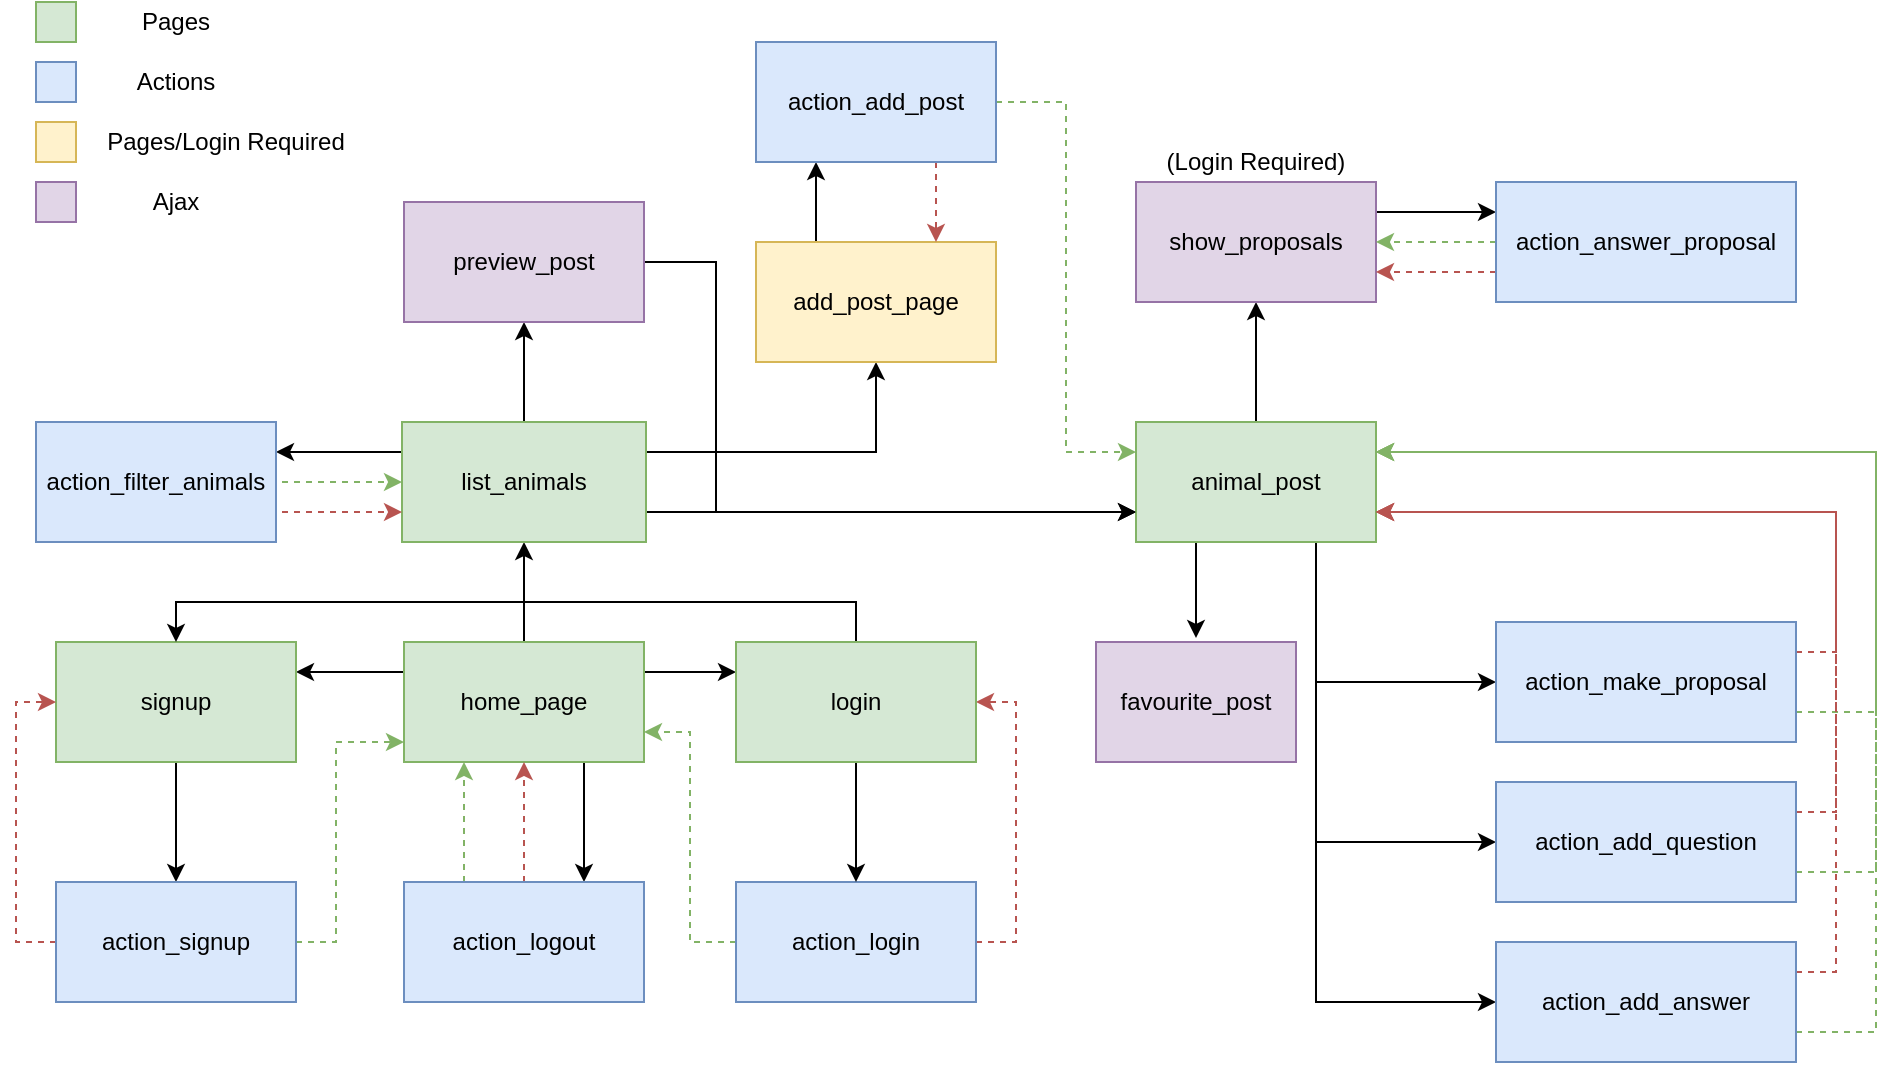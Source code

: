 <mxfile version="13.10.4" type="device"><diagram id="YFT_qSiB2kMt1HVB6Zt0" name="Page-1"><mxGraphModel dx="1422" dy="763" grid="1" gridSize="10" guides="1" tooltips="1" connect="1" arrows="1" fold="1" page="1" pageScale="1" pageWidth="827" pageHeight="1169" math="0" shadow="0"><root><mxCell id="0"/><mxCell id="1" parent="0"/><mxCell id="7VbJM1r4_z_jr_okdKqC-8" style="edgeStyle=orthogonalEdgeStyle;rounded=0;orthogonalLoop=1;jettySize=auto;html=1;exitX=0;exitY=0.25;exitDx=0;exitDy=0;entryX=1;entryY=0.25;entryDx=0;entryDy=0;" parent="1" source="7VbJM1r4_z_jr_okdKqC-1" target="7VbJM1r4_z_jr_okdKqC-2" edge="1"><mxGeometry relative="1" as="geometry"/></mxCell><mxCell id="jqRvhwwpTAMyasY6WVKT-3" style="edgeStyle=orthogonalEdgeStyle;rounded=0;orthogonalLoop=1;jettySize=auto;html=1;exitX=1;exitY=0.25;exitDx=0;exitDy=0;entryX=0;entryY=0.25;entryDx=0;entryDy=0;" parent="1" source="7VbJM1r4_z_jr_okdKqC-1" target="jqRvhwwpTAMyasY6WVKT-21" edge="1"><mxGeometry relative="1" as="geometry"><Array as="points"/></mxGeometry></mxCell><mxCell id="jqRvhwwpTAMyasY6WVKT-4" style="edgeStyle=orthogonalEdgeStyle;rounded=0;orthogonalLoop=1;jettySize=auto;html=1;exitX=0.75;exitY=1;exitDx=0;exitDy=0;entryX=0.75;entryY=0;entryDx=0;entryDy=0;" parent="1" source="7VbJM1r4_z_jr_okdKqC-1" target="7VbJM1r4_z_jr_okdKqC-3" edge="1"><mxGeometry relative="1" as="geometry"/></mxCell><mxCell id="jqRvhwwpTAMyasY6WVKT-7" style="edgeStyle=orthogonalEdgeStyle;rounded=0;orthogonalLoop=1;jettySize=auto;html=1;exitX=0.5;exitY=0;exitDx=0;exitDy=0;entryX=0.5;entryY=1;entryDx=0;entryDy=0;" parent="1" source="7VbJM1r4_z_jr_okdKqC-1" target="wE_pWC_oFrWQAzYefzeZ-1" edge="1"><mxGeometry relative="1" as="geometry"/></mxCell><mxCell id="7VbJM1r4_z_jr_okdKqC-1" value="&lt;div&gt;home_page&lt;/div&gt;" style="rounded=0;whiteSpace=wrap;html=1;fillColor=#d5e8d4;strokeColor=#82b366;" parent="1" vertex="1"><mxGeometry x="254" y="350" width="120" height="60" as="geometry"/></mxCell><mxCell id="7VbJM1r4_z_jr_okdKqC-5" style="edgeStyle=orthogonalEdgeStyle;rounded=0;orthogonalLoop=1;jettySize=auto;html=1;exitX=0.5;exitY=1;exitDx=0;exitDy=0;entryX=0.5;entryY=0;entryDx=0;entryDy=0;" parent="1" source="7VbJM1r4_z_jr_okdKqC-2" target="7VbJM1r4_z_jr_okdKqC-4" edge="1"><mxGeometry relative="1" as="geometry"/></mxCell><mxCell id="7VbJM1r4_z_jr_okdKqC-2" value="signup" style="rounded=0;whiteSpace=wrap;html=1;fillColor=#d5e8d4;strokeColor=#82b366;" parent="1" vertex="1"><mxGeometry x="80" y="350" width="120" height="60" as="geometry"/></mxCell><mxCell id="7VbJM1r4_z_jr_okdKqC-6" style="edgeStyle=orthogonalEdgeStyle;rounded=0;orthogonalLoop=1;jettySize=auto;html=1;exitX=0.25;exitY=0;exitDx=0;exitDy=0;entryX=0.25;entryY=1;entryDx=0;entryDy=0;fillColor=#d5e8d4;strokeColor=#82b366;dashed=1;" parent="1" source="7VbJM1r4_z_jr_okdKqC-3" target="7VbJM1r4_z_jr_okdKqC-1" edge="1"><mxGeometry relative="1" as="geometry"/></mxCell><mxCell id="jqRvhwwpTAMyasY6WVKT-29" style="edgeStyle=orthogonalEdgeStyle;rounded=0;orthogonalLoop=1;jettySize=auto;html=1;exitX=0.5;exitY=0;exitDx=0;exitDy=0;entryX=0.5;entryY=1;entryDx=0;entryDy=0;fillColor=#f8cecc;strokeColor=#b85450;dashed=1;" parent="1" source="7VbJM1r4_z_jr_okdKqC-3" target="7VbJM1r4_z_jr_okdKqC-1" edge="1"><mxGeometry relative="1" as="geometry"/></mxCell><mxCell id="7VbJM1r4_z_jr_okdKqC-3" value="action_logout" style="rounded=0;whiteSpace=wrap;html=1;fillColor=#dae8fc;strokeColor=#6c8ebf;" parent="1" vertex="1"><mxGeometry x="254" y="470" width="120" height="60" as="geometry"/></mxCell><mxCell id="7VbJM1r4_z_jr_okdKqC-20" style="edgeStyle=orthogonalEdgeStyle;rounded=0;orthogonalLoop=1;jettySize=auto;html=1;exitX=0;exitY=0.5;exitDx=0;exitDy=0;entryX=0;entryY=0.5;entryDx=0;entryDy=0;dashed=1;fillColor=#f8cecc;strokeColor=#b85450;" parent="1" source="7VbJM1r4_z_jr_okdKqC-4" target="7VbJM1r4_z_jr_okdKqC-2" edge="1"><mxGeometry relative="1" as="geometry"/></mxCell><mxCell id="7VbJM1r4_z_jr_okdKqC-21" style="edgeStyle=orthogonalEdgeStyle;rounded=0;orthogonalLoop=1;jettySize=auto;html=1;exitX=1;exitY=0.5;exitDx=0;exitDy=0;dashed=1;fillColor=#d5e8d4;strokeColor=#82b366;" parent="1" source="7VbJM1r4_z_jr_okdKqC-4" edge="1"><mxGeometry relative="1" as="geometry"><mxPoint x="254" y="400" as="targetPoint"/><Array as="points"><mxPoint x="220" y="500"/><mxPoint x="220" y="400"/></Array></mxGeometry></mxCell><mxCell id="7VbJM1r4_z_jr_okdKqC-4" value="action_signup" style="rounded=0;whiteSpace=wrap;html=1;fillColor=#dae8fc;strokeColor=#6c8ebf;" parent="1" vertex="1"><mxGeometry x="80" y="470" width="120" height="60" as="geometry"/></mxCell><mxCell id="jqRvhwwpTAMyasY6WVKT-2" style="edgeStyle=orthogonalEdgeStyle;rounded=0;orthogonalLoop=1;jettySize=auto;html=1;exitX=0;exitY=0.5;exitDx=0;exitDy=0;entryX=1;entryY=0.75;entryDx=0;entryDy=0;fillColor=#d5e8d4;strokeColor=#82b366;dashed=1;" parent="1" source="7VbJM1r4_z_jr_okdKqC-12" target="7VbJM1r4_z_jr_okdKqC-1" edge="1"><mxGeometry relative="1" as="geometry"><mxPoint x="380" y="395" as="targetPoint"/></mxGeometry></mxCell><mxCell id="jqRvhwwpTAMyasY6WVKT-23" style="edgeStyle=orthogonalEdgeStyle;rounded=0;orthogonalLoop=1;jettySize=auto;html=1;exitX=1;exitY=0.5;exitDx=0;exitDy=0;entryX=1;entryY=0.5;entryDx=0;entryDy=0;fillColor=#f8cecc;strokeColor=#b85450;dashed=1;" parent="1" source="7VbJM1r4_z_jr_okdKqC-12" target="jqRvhwwpTAMyasY6WVKT-21" edge="1"><mxGeometry relative="1" as="geometry"/></mxCell><mxCell id="7VbJM1r4_z_jr_okdKqC-12" value="action_login" style="rounded=0;whiteSpace=wrap;html=1;fillColor=#dae8fc;strokeColor=#6c8ebf;" parent="1" vertex="1"><mxGeometry x="420" y="470" width="120" height="60" as="geometry"/></mxCell><mxCell id="jqRvhwwpTAMyasY6WVKT-8" style="edgeStyle=orthogonalEdgeStyle;rounded=0;orthogonalLoop=1;jettySize=auto;html=1;exitX=1;exitY=0.75;exitDx=0;exitDy=0;entryX=0;entryY=0.75;entryDx=0;entryDy=0;" parent="1" source="wE_pWC_oFrWQAzYefzeZ-1" target="jqRvhwwpTAMyasY6WVKT-6" edge="1"><mxGeometry relative="1" as="geometry"/></mxCell><mxCell id="sU_Zfm6bdwr9XpEjXtP4-13" style="edgeStyle=orthogonalEdgeStyle;rounded=0;orthogonalLoop=1;jettySize=auto;html=1;exitX=1;exitY=0.25;exitDx=0;exitDy=0;" edge="1" parent="1" source="wE_pWC_oFrWQAzYefzeZ-1" target="sU_Zfm6bdwr9XpEjXtP4-12"><mxGeometry relative="1" as="geometry"/></mxCell><mxCell id="sU_Zfm6bdwr9XpEjXtP4-20" style="edgeStyle=orthogonalEdgeStyle;rounded=0;orthogonalLoop=1;jettySize=auto;html=1;exitX=0;exitY=0.25;exitDx=0;exitDy=0;entryX=1;entryY=0.25;entryDx=0;entryDy=0;" edge="1" parent="1" source="wE_pWC_oFrWQAzYefzeZ-1" target="wE_pWC_oFrWQAzYefzeZ-3"><mxGeometry relative="1" as="geometry"/></mxCell><mxCell id="sU_Zfm6bdwr9XpEjXtP4-23" style="edgeStyle=orthogonalEdgeStyle;rounded=0;orthogonalLoop=1;jettySize=auto;html=1;exitX=0.5;exitY=0;exitDx=0;exitDy=0;entryX=0.5;entryY=1;entryDx=0;entryDy=0;" edge="1" parent="1" source="wE_pWC_oFrWQAzYefzeZ-1" target="sU_Zfm6bdwr9XpEjXtP4-24"><mxGeometry relative="1" as="geometry"><mxPoint x="314" y="190" as="targetPoint"/></mxGeometry></mxCell><mxCell id="wE_pWC_oFrWQAzYefzeZ-1" value="list_animals" style="rounded=0;whiteSpace=wrap;html=1;fillColor=#d5e8d4;strokeColor=#82b366;" parent="1" vertex="1"><mxGeometry x="253" y="240" width="122" height="60" as="geometry"/></mxCell><mxCell id="jqRvhwwpTAMyasY6WVKT-30" style="edgeStyle=orthogonalEdgeStyle;rounded=0;orthogonalLoop=1;jettySize=auto;html=1;exitX=1;exitY=0.5;exitDx=0;exitDy=0;entryX=0;entryY=0.75;entryDx=0;entryDy=0;dashed=1;fillColor=#f8cecc;strokeColor=#b85450;" parent="1" source="wE_pWC_oFrWQAzYefzeZ-3" target="wE_pWC_oFrWQAzYefzeZ-1" edge="1"><mxGeometry relative="1" as="geometry"><Array as="points"><mxPoint x="190" y="285"/></Array></mxGeometry></mxCell><mxCell id="sU_Zfm6bdwr9XpEjXtP4-19" style="edgeStyle=orthogonalEdgeStyle;rounded=0;orthogonalLoop=1;jettySize=auto;html=1;exitX=1;exitY=0.25;exitDx=0;exitDy=0;entryX=0;entryY=0.5;entryDx=0;entryDy=0;dashed=1;fillColor=#d5e8d4;strokeColor=#82b366;" edge="1" parent="1" source="wE_pWC_oFrWQAzYefzeZ-3" target="wE_pWC_oFrWQAzYefzeZ-1"><mxGeometry relative="1" as="geometry"><Array as="points"><mxPoint x="190" y="270"/></Array></mxGeometry></mxCell><mxCell id="wE_pWC_oFrWQAzYefzeZ-3" value="&lt;div&gt;action_filter_animals&lt;/div&gt;" style="rounded=0;whiteSpace=wrap;html=1;fillColor=#dae8fc;strokeColor=#6c8ebf;" parent="1" vertex="1"><mxGeometry x="70" y="240" width="120" height="60" as="geometry"/></mxCell><mxCell id="jqRvhwwpTAMyasY6WVKT-10" style="edgeStyle=orthogonalEdgeStyle;rounded=0;orthogonalLoop=1;jettySize=auto;html=1;exitX=0.75;exitY=1;exitDx=0;exitDy=0;entryX=0;entryY=0.5;entryDx=0;entryDy=0;" parent="1" source="jqRvhwwpTAMyasY6WVKT-6" target="jqRvhwwpTAMyasY6WVKT-9" edge="1"><mxGeometry relative="1" as="geometry"/></mxCell><mxCell id="jqRvhwwpTAMyasY6WVKT-12" style="edgeStyle=orthogonalEdgeStyle;rounded=0;orthogonalLoop=1;jettySize=auto;html=1;exitX=0.75;exitY=1;exitDx=0;exitDy=0;entryX=0;entryY=0.5;entryDx=0;entryDy=0;" parent="1" source="jqRvhwwpTAMyasY6WVKT-6" target="jqRvhwwpTAMyasY6WVKT-13" edge="1"><mxGeometry relative="1" as="geometry"><mxPoint x="710" y="170" as="targetPoint"/></mxGeometry></mxCell><mxCell id="jqRvhwwpTAMyasY6WVKT-16" style="edgeStyle=orthogonalEdgeStyle;rounded=0;orthogonalLoop=1;jettySize=auto;html=1;exitX=0.75;exitY=1;exitDx=0;exitDy=0;entryX=0;entryY=0.5;entryDx=0;entryDy=0;" parent="1" source="jqRvhwwpTAMyasY6WVKT-6" target="jqRvhwwpTAMyasY6WVKT-15" edge="1"><mxGeometry relative="1" as="geometry"/></mxCell><mxCell id="sU_Zfm6bdwr9XpEjXtP4-3" style="edgeStyle=orthogonalEdgeStyle;rounded=0;orthogonalLoop=1;jettySize=auto;html=1;exitX=0.5;exitY=0;exitDx=0;exitDy=0;entryX=0.5;entryY=1;entryDx=0;entryDy=0;" edge="1" parent="1" source="jqRvhwwpTAMyasY6WVKT-6" target="sU_Zfm6bdwr9XpEjXtP4-2"><mxGeometry relative="1" as="geometry"/></mxCell><mxCell id="sU_Zfm6bdwr9XpEjXtP4-26" style="edgeStyle=orthogonalEdgeStyle;rounded=0;orthogonalLoop=1;jettySize=auto;html=1;exitX=0.25;exitY=1;exitDx=0;exitDy=0;" edge="1" parent="1" source="jqRvhwwpTAMyasY6WVKT-6"><mxGeometry relative="1" as="geometry"><mxPoint x="650" y="348" as="targetPoint"/></mxGeometry></mxCell><mxCell id="jqRvhwwpTAMyasY6WVKT-6" value="animal_post" style="rounded=0;whiteSpace=wrap;html=1;fillColor=#d5e8d4;strokeColor=#82b366;" parent="1" vertex="1"><mxGeometry x="620" y="240" width="120" height="60" as="geometry"/></mxCell><mxCell id="jqRvhwwpTAMyasY6WVKT-11" style="edgeStyle=orthogonalEdgeStyle;rounded=0;orthogonalLoop=1;jettySize=auto;html=1;exitX=1;exitY=0.75;exitDx=0;exitDy=0;entryX=1;entryY=0.25;entryDx=0;entryDy=0;fillColor=#d5e8d4;strokeColor=#82b366;dashed=1;" parent="1" source="jqRvhwwpTAMyasY6WVKT-9" target="jqRvhwwpTAMyasY6WVKT-6" edge="1"><mxGeometry relative="1" as="geometry"><Array as="points"><mxPoint x="990" y="385"/><mxPoint x="990" y="255"/></Array></mxGeometry></mxCell><mxCell id="jqRvhwwpTAMyasY6WVKT-24" style="edgeStyle=orthogonalEdgeStyle;rounded=0;orthogonalLoop=1;jettySize=auto;html=1;exitX=1;exitY=0.25;exitDx=0;exitDy=0;entryX=1;entryY=0.75;entryDx=0;entryDy=0;dashed=1;fillColor=#f8cecc;strokeColor=#b85450;" parent="1" source="jqRvhwwpTAMyasY6WVKT-9" target="jqRvhwwpTAMyasY6WVKT-6" edge="1"><mxGeometry relative="1" as="geometry"/></mxCell><mxCell id="jqRvhwwpTAMyasY6WVKT-9" value="&lt;div&gt;action_make_proposal&lt;/div&gt;" style="rounded=0;whiteSpace=wrap;html=1;fillColor=#dae8fc;strokeColor=#6c8ebf;" parent="1" vertex="1"><mxGeometry x="800" y="340" width="150" height="60" as="geometry"/></mxCell><mxCell id="jqRvhwwpTAMyasY6WVKT-14" style="edgeStyle=orthogonalEdgeStyle;rounded=0;orthogonalLoop=1;jettySize=auto;html=1;exitX=1;exitY=0.75;exitDx=0;exitDy=0;entryX=1;entryY=0.25;entryDx=0;entryDy=0;fillColor=#d5e8d4;strokeColor=#82b366;dashed=1;" parent="1" source="jqRvhwwpTAMyasY6WVKT-13" target="jqRvhwwpTAMyasY6WVKT-6" edge="1"><mxGeometry relative="1" as="geometry"><Array as="points"><mxPoint x="990" y="465"/><mxPoint x="990" y="255"/></Array></mxGeometry></mxCell><mxCell id="jqRvhwwpTAMyasY6WVKT-25" style="edgeStyle=orthogonalEdgeStyle;rounded=0;orthogonalLoop=1;jettySize=auto;html=1;exitX=1;exitY=0.25;exitDx=0;exitDy=0;entryX=1;entryY=0.75;entryDx=0;entryDy=0;dashed=1;fillColor=#f8cecc;strokeColor=#b85450;" parent="1" source="jqRvhwwpTAMyasY6WVKT-13" target="jqRvhwwpTAMyasY6WVKT-6" edge="1"><mxGeometry relative="1" as="geometry"/></mxCell><mxCell id="jqRvhwwpTAMyasY6WVKT-13" value="action_add_question" style="rounded=0;whiteSpace=wrap;html=1;fillColor=#dae8fc;strokeColor=#6c8ebf;" parent="1" vertex="1"><mxGeometry x="800" y="420" width="150" height="60" as="geometry"/></mxCell><mxCell id="jqRvhwwpTAMyasY6WVKT-17" style="edgeStyle=orthogonalEdgeStyle;rounded=0;orthogonalLoop=1;jettySize=auto;html=1;exitX=1;exitY=0.75;exitDx=0;exitDy=0;entryX=1;entryY=0.25;entryDx=0;entryDy=0;dashed=1;fillColor=#d5e8d4;strokeColor=#82b366;" parent="1" source="jqRvhwwpTAMyasY6WVKT-15" target="jqRvhwwpTAMyasY6WVKT-6" edge="1"><mxGeometry relative="1" as="geometry"><Array as="points"><mxPoint x="990" y="545"/><mxPoint x="990" y="255"/></Array></mxGeometry></mxCell><mxCell id="jqRvhwwpTAMyasY6WVKT-27" style="edgeStyle=orthogonalEdgeStyle;rounded=0;orthogonalLoop=1;jettySize=auto;html=1;exitX=1;exitY=0.25;exitDx=0;exitDy=0;entryX=1;entryY=0.75;entryDx=0;entryDy=0;dashed=1;fillColor=#f8cecc;strokeColor=#b85450;" parent="1" source="jqRvhwwpTAMyasY6WVKT-15" target="jqRvhwwpTAMyasY6WVKT-6" edge="1"><mxGeometry relative="1" as="geometry"/></mxCell><mxCell id="jqRvhwwpTAMyasY6WVKT-15" value="action_add_answer" style="rounded=0;whiteSpace=wrap;html=1;fillColor=#dae8fc;strokeColor=#6c8ebf;" parent="1" vertex="1"><mxGeometry x="800" y="500" width="150" height="60" as="geometry"/></mxCell><mxCell id="jqRvhwwpTAMyasY6WVKT-22" style="edgeStyle=orthogonalEdgeStyle;rounded=0;orthogonalLoop=1;jettySize=auto;html=1;exitX=0.5;exitY=1;exitDx=0;exitDy=0;entryX=0.5;entryY=0;entryDx=0;entryDy=0;" parent="1" source="jqRvhwwpTAMyasY6WVKT-21" target="7VbJM1r4_z_jr_okdKqC-12" edge="1"><mxGeometry relative="1" as="geometry"/></mxCell><mxCell id="jqRvhwwpTAMyasY6WVKT-28" style="edgeStyle=orthogonalEdgeStyle;rounded=0;orthogonalLoop=1;jettySize=auto;html=1;exitX=0.5;exitY=0;exitDx=0;exitDy=0;entryX=0.5;entryY=0;entryDx=0;entryDy=0;" parent="1" source="jqRvhwwpTAMyasY6WVKT-21" target="7VbJM1r4_z_jr_okdKqC-2" edge="1"><mxGeometry relative="1" as="geometry"/></mxCell><mxCell id="jqRvhwwpTAMyasY6WVKT-21" value="&lt;div&gt;login&lt;/div&gt;" style="rounded=0;whiteSpace=wrap;html=1;fillColor=#d5e8d4;strokeColor=#82b366;" parent="1" vertex="1"><mxGeometry x="420" y="350" width="120" height="60" as="geometry"/></mxCell><mxCell id="sU_Zfm6bdwr9XpEjXtP4-9" style="edgeStyle=orthogonalEdgeStyle;rounded=0;orthogonalLoop=1;jettySize=auto;html=1;exitX=1;exitY=0.25;exitDx=0;exitDy=0;entryX=0;entryY=0.25;entryDx=0;entryDy=0;" edge="1" parent="1" source="sU_Zfm6bdwr9XpEjXtP4-2" target="sU_Zfm6bdwr9XpEjXtP4-8"><mxGeometry relative="1" as="geometry"/></mxCell><mxCell id="sU_Zfm6bdwr9XpEjXtP4-2" value="show_proposals" style="rounded=0;whiteSpace=wrap;html=1;strokeColor=#9673a6;fillColor=#e1d5e7;" vertex="1" parent="1"><mxGeometry x="620" y="120" width="120" height="60" as="geometry"/></mxCell><mxCell id="sU_Zfm6bdwr9XpEjXtP4-6" value="" style="rounded=0;whiteSpace=wrap;html=1;fillColor=#fff2cc;strokeColor=#d6b656;" vertex="1" parent="1"><mxGeometry x="70" y="90" width="20" height="20" as="geometry"/></mxCell><mxCell id="sU_Zfm6bdwr9XpEjXtP4-7" value="Pages/Login Required" style="text;html=1;strokeColor=none;fillColor=none;align=center;verticalAlign=middle;whiteSpace=wrap;rounded=0;" vertex="1" parent="1"><mxGeometry x="100" y="90" width="130" height="20" as="geometry"/></mxCell><mxCell id="sU_Zfm6bdwr9XpEjXtP4-10" style="edgeStyle=orthogonalEdgeStyle;rounded=0;orthogonalLoop=1;jettySize=auto;html=1;exitX=0;exitY=0.5;exitDx=0;exitDy=0;entryX=1;entryY=0.5;entryDx=0;entryDy=0;fillColor=#d5e8d4;strokeColor=#82b366;dashed=1;" edge="1" parent="1" source="sU_Zfm6bdwr9XpEjXtP4-8" target="sU_Zfm6bdwr9XpEjXtP4-2"><mxGeometry relative="1" as="geometry"/></mxCell><mxCell id="sU_Zfm6bdwr9XpEjXtP4-11" style="edgeStyle=orthogonalEdgeStyle;rounded=0;orthogonalLoop=1;jettySize=auto;html=1;exitX=0;exitY=0.75;exitDx=0;exitDy=0;entryX=1;entryY=0.75;entryDx=0;entryDy=0;fillColor=#f8cecc;strokeColor=#b85450;dashed=1;" edge="1" parent="1" source="sU_Zfm6bdwr9XpEjXtP4-8" target="sU_Zfm6bdwr9XpEjXtP4-2"><mxGeometry relative="1" as="geometry"/></mxCell><mxCell id="sU_Zfm6bdwr9XpEjXtP4-8" value="action_answer_proposal" style="rounded=0;whiteSpace=wrap;html=1;fillColor=#dae8fc;strokeColor=#6c8ebf;" vertex="1" parent="1"><mxGeometry x="800" y="120" width="150" height="60" as="geometry"/></mxCell><mxCell id="sU_Zfm6bdwr9XpEjXtP4-16" style="edgeStyle=orthogonalEdgeStyle;rounded=0;orthogonalLoop=1;jettySize=auto;html=1;exitX=0.25;exitY=0;exitDx=0;exitDy=0;entryX=0.25;entryY=1;entryDx=0;entryDy=0;" edge="1" parent="1" source="sU_Zfm6bdwr9XpEjXtP4-12" target="sU_Zfm6bdwr9XpEjXtP4-14"><mxGeometry relative="1" as="geometry"/></mxCell><mxCell id="sU_Zfm6bdwr9XpEjXtP4-12" value="add_post_page" style="rounded=0;whiteSpace=wrap;html=1;fillColor=#fff2cc;strokeColor=#d6b656;" vertex="1" parent="1"><mxGeometry x="430" y="150" width="120" height="60" as="geometry"/></mxCell><mxCell id="sU_Zfm6bdwr9XpEjXtP4-17" style="edgeStyle=orthogonalEdgeStyle;rounded=0;orthogonalLoop=1;jettySize=auto;html=1;exitX=0.75;exitY=1;exitDx=0;exitDy=0;entryX=0.75;entryY=0;entryDx=0;entryDy=0;dashed=1;fillColor=#f8cecc;strokeColor=#b85450;" edge="1" parent="1" source="sU_Zfm6bdwr9XpEjXtP4-14" target="sU_Zfm6bdwr9XpEjXtP4-12"><mxGeometry relative="1" as="geometry"/></mxCell><mxCell id="sU_Zfm6bdwr9XpEjXtP4-18" style="edgeStyle=orthogonalEdgeStyle;rounded=0;orthogonalLoop=1;jettySize=auto;html=1;exitX=1;exitY=0.5;exitDx=0;exitDy=0;entryX=0;entryY=0.25;entryDx=0;entryDy=0;dashed=1;fillColor=#d5e8d4;strokeColor=#82b366;" edge="1" parent="1" source="sU_Zfm6bdwr9XpEjXtP4-14" target="jqRvhwwpTAMyasY6WVKT-6"><mxGeometry relative="1" as="geometry"/></mxCell><mxCell id="sU_Zfm6bdwr9XpEjXtP4-14" value="&lt;div&gt;action_add_post&lt;/div&gt;" style="rounded=0;whiteSpace=wrap;html=1;fillColor=#dae8fc;strokeColor=#6c8ebf;" vertex="1" parent="1"><mxGeometry x="430" y="50" width="120" height="60" as="geometry"/></mxCell><mxCell id="sU_Zfm6bdwr9XpEjXtP4-21" value="" style="rounded=0;whiteSpace=wrap;html=1;fillColor=#e1d5e7;strokeColor=#9673a6;" vertex="1" parent="1"><mxGeometry x="70" y="120" width="20" height="20" as="geometry"/></mxCell><mxCell id="sU_Zfm6bdwr9XpEjXtP4-22" value="&lt;div&gt;Ajax&lt;/div&gt;" style="text;html=1;strokeColor=none;fillColor=none;align=center;verticalAlign=middle;whiteSpace=wrap;rounded=0;" vertex="1" parent="1"><mxGeometry x="120" y="120" width="40" height="20" as="geometry"/></mxCell><mxCell id="sU_Zfm6bdwr9XpEjXtP4-31" style="edgeStyle=orthogonalEdgeStyle;rounded=0;orthogonalLoop=1;jettySize=auto;html=1;exitX=1;exitY=0.5;exitDx=0;exitDy=0;entryX=0;entryY=0.75;entryDx=0;entryDy=0;" edge="1" parent="1" source="sU_Zfm6bdwr9XpEjXtP4-24" target="jqRvhwwpTAMyasY6WVKT-6"><mxGeometry relative="1" as="geometry"><Array as="points"><mxPoint x="410" y="160"/><mxPoint x="410" y="285"/></Array></mxGeometry></mxCell><mxCell id="sU_Zfm6bdwr9XpEjXtP4-24" value="preview_post" style="rounded=0;whiteSpace=wrap;html=1;fillColor=#e1d5e7;strokeColor=#9673a6;" vertex="1" parent="1"><mxGeometry x="254" y="130" width="120" height="60" as="geometry"/></mxCell><mxCell id="sU_Zfm6bdwr9XpEjXtP4-25" value="favourite_post" style="rounded=0;whiteSpace=wrap;html=1;fillColor=#e1d5e7;strokeColor=#9673a6;" vertex="1" parent="1"><mxGeometry x="600" y="350" width="100" height="60" as="geometry"/></mxCell><mxCell id="sU_Zfm6bdwr9XpEjXtP4-27" value="" style="rounded=0;whiteSpace=wrap;html=1;fillColor=#dae8fc;strokeColor=#6c8ebf;" vertex="1" parent="1"><mxGeometry x="70" y="60" width="20" height="20" as="geometry"/></mxCell><mxCell id="sU_Zfm6bdwr9XpEjXtP4-28" value="Actions" style="text;html=1;strokeColor=none;fillColor=none;align=center;verticalAlign=middle;whiteSpace=wrap;rounded=0;" vertex="1" parent="1"><mxGeometry x="90" y="60" width="100" height="20" as="geometry"/></mxCell><mxCell id="sU_Zfm6bdwr9XpEjXtP4-29" value="" style="rounded=0;whiteSpace=wrap;html=1;fillColor=#d5e8d4;strokeColor=#82b366;" vertex="1" parent="1"><mxGeometry x="70" y="30" width="20" height="20" as="geometry"/></mxCell><mxCell id="sU_Zfm6bdwr9XpEjXtP4-30" value="Pages" style="text;html=1;strokeColor=none;fillColor=none;align=center;verticalAlign=middle;whiteSpace=wrap;rounded=0;" vertex="1" parent="1"><mxGeometry x="90" y="30" width="100" height="20" as="geometry"/></mxCell><mxCell id="sU_Zfm6bdwr9XpEjXtP4-32" value="(Login Required)" style="text;html=1;strokeColor=none;fillColor=none;align=center;verticalAlign=middle;whiteSpace=wrap;rounded=0;" vertex="1" parent="1"><mxGeometry x="620" y="100" width="120" height="20" as="geometry"/></mxCell></root></mxGraphModel></diagram></mxfile>